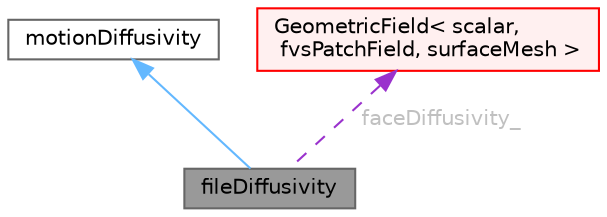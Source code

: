 digraph "fileDiffusivity"
{
 // LATEX_PDF_SIZE
  bgcolor="transparent";
  edge [fontname=Helvetica,fontsize=10,labelfontname=Helvetica,labelfontsize=10];
  node [fontname=Helvetica,fontsize=10,shape=box,height=0.2,width=0.4];
  Node1 [id="Node000001",label="fileDiffusivity",height=0.2,width=0.4,color="gray40", fillcolor="grey60", style="filled", fontcolor="black",tooltip="Motion diffusivity read from given file name."];
  Node2 -> Node1 [id="edge1_Node000001_Node000002",dir="back",color="steelblue1",style="solid",tooltip=" "];
  Node2 [id="Node000002",label="motionDiffusivity",height=0.2,width=0.4,color="gray40", fillcolor="white", style="filled",URL="$classFoam_1_1motionDiffusivity.html",tooltip="Abstract base class for cell-centre mesh motion diffusivity."];
  Node3 -> Node1 [id="edge2_Node000001_Node000003",dir="back",color="darkorchid3",style="dashed",tooltip=" ",label=" faceDiffusivity_",fontcolor="grey" ];
  Node3 [id="Node000003",label="GeometricField\< scalar,\l fvsPatchField, surfaceMesh \>",height=0.2,width=0.4,color="red", fillcolor="#FFF0F0", style="filled",URL="$classFoam_1_1GeometricField.html",tooltip=" "];
}
